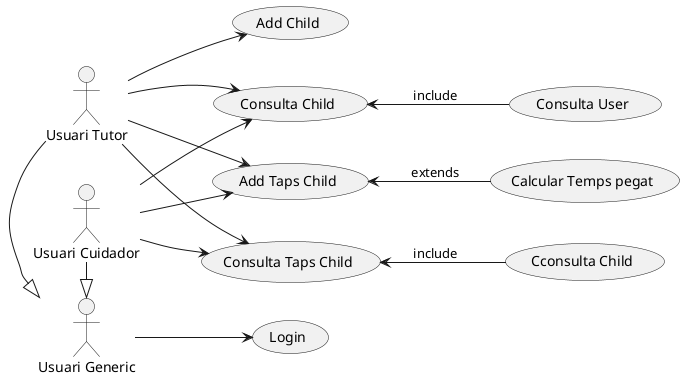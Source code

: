 @startuml
left to right direction

actor "Usuari Generic" as generic_user
actor "Usuari Tutor" as tutor_user
actor "Usuari Cuidador" as cuidador_user
tutor_user -|> generic_user
cuidador_user -|> generic_user

usecase "Login" as UC1
usecase "Consulta Child" as UC2
usecase "Add Child" as UC3
usecase "Add Taps Child" as UC4
usecase "Consulta Taps Child" as UC5
(Consulta User) as UC6
(Calcular Temps pegat) as UC7
(Cconsulta Child) as UC8


generic_user --> UC1
tutor_user --> UC2
tutor_user --> UC3
tutor_user --> UC4
tutor_user --> UC5
cuidador_user --> UC2
cuidador_user --> UC4
cuidador_user --> UC5
UC2 <-- UC6 : include
UC4 <-- UC7 : extends
UC5 <-- UC8 : include
@enduml